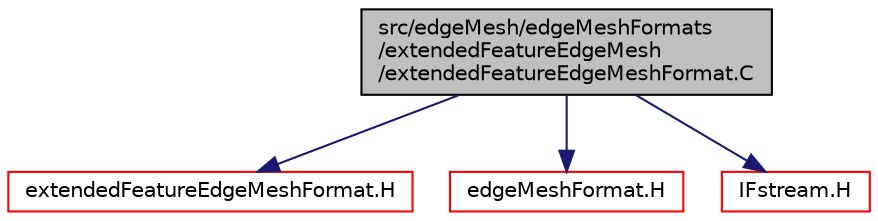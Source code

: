 digraph "src/edgeMesh/edgeMeshFormats/extendedFeatureEdgeMesh/extendedFeatureEdgeMeshFormat.C"
{
  bgcolor="transparent";
  edge [fontname="Helvetica",fontsize="10",labelfontname="Helvetica",labelfontsize="10"];
  node [fontname="Helvetica",fontsize="10",shape=record];
  Node1 [label="src/edgeMesh/edgeMeshFormats\l/extendedFeatureEdgeMesh\l/extendedFeatureEdgeMeshFormat.C",height=0.2,width=0.4,color="black", fillcolor="grey75", style="filled", fontcolor="black"];
  Node1 -> Node2 [color="midnightblue",fontsize="10",style="solid",fontname="Helvetica"];
  Node2 [label="extendedFeatureEdgeMeshFormat.H",height=0.2,width=0.4,color="red",URL="$a04943.html"];
  Node1 -> Node3 [color="midnightblue",fontsize="10",style="solid",fontname="Helvetica"];
  Node3 [label="edgeMeshFormat.H",height=0.2,width=0.4,color="red",URL="$a04938.html"];
  Node1 -> Node4 [color="midnightblue",fontsize="10",style="solid",fontname="Helvetica"];
  Node4 [label="IFstream.H",height=0.2,width=0.4,color="red",URL="$a07769.html"];
}
